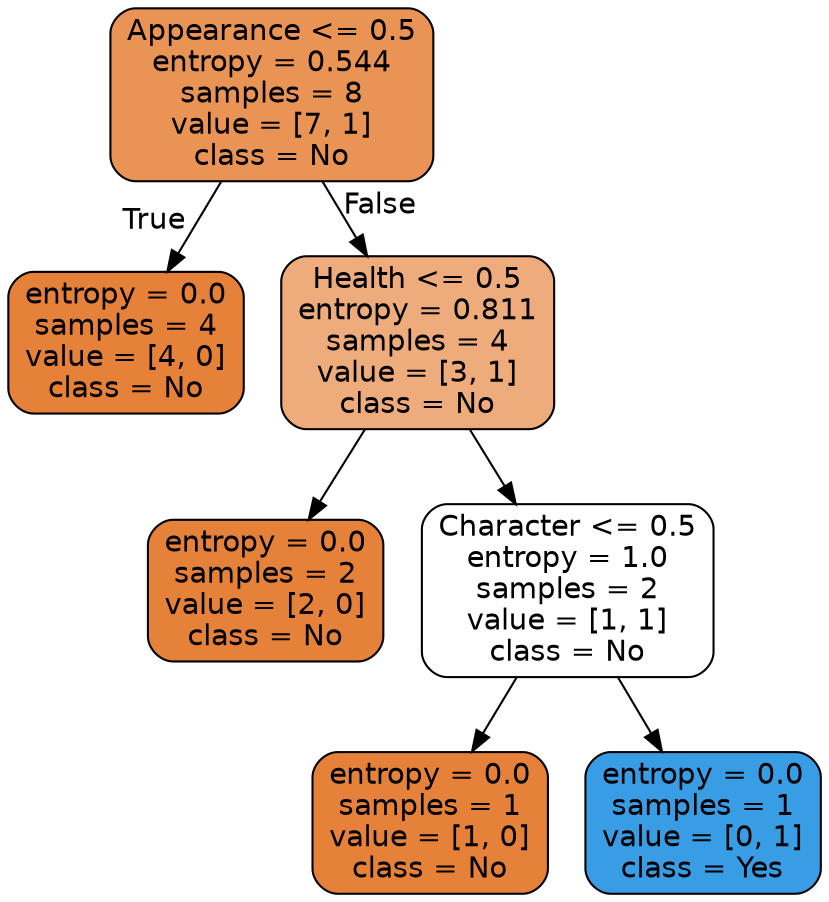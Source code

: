 digraph Tree {
node [shape=box, style="filled, rounded", color="black", fontname="helvetica"] ;
edge [fontname="helvetica"] ;
0 [label="Appearance <= 0.5\nentropy = 0.544\nsamples = 8\nvalue = [7, 1]\nclass = No", fillcolor="#e99355"] ;
1 [label="entropy = 0.0\nsamples = 4\nvalue = [4, 0]\nclass = No", fillcolor="#e58139"] ;
0 -> 1 [labeldistance=2.5, labelangle=45, headlabel="True"] ;
2 [label="Health <= 0.5\nentropy = 0.811\nsamples = 4\nvalue = [3, 1]\nclass = No", fillcolor="#eeab7b"] ;
0 -> 2 [labeldistance=2.5, labelangle=-45, headlabel="False"] ;
3 [label="entropy = 0.0\nsamples = 2\nvalue = [2, 0]\nclass = No", fillcolor="#e58139"] ;
2 -> 3 ;
4 [label="Character <= 0.5\nentropy = 1.0\nsamples = 2\nvalue = [1, 1]\nclass = No", fillcolor="#ffffff"] ;
2 -> 4 ;
5 [label="entropy = 0.0\nsamples = 1\nvalue = [1, 0]\nclass = No", fillcolor="#e58139"] ;
4 -> 5 ;
6 [label="entropy = 0.0\nsamples = 1\nvalue = [0, 1]\nclass = Yes", fillcolor="#399de5"] ;
4 -> 6 ;
}